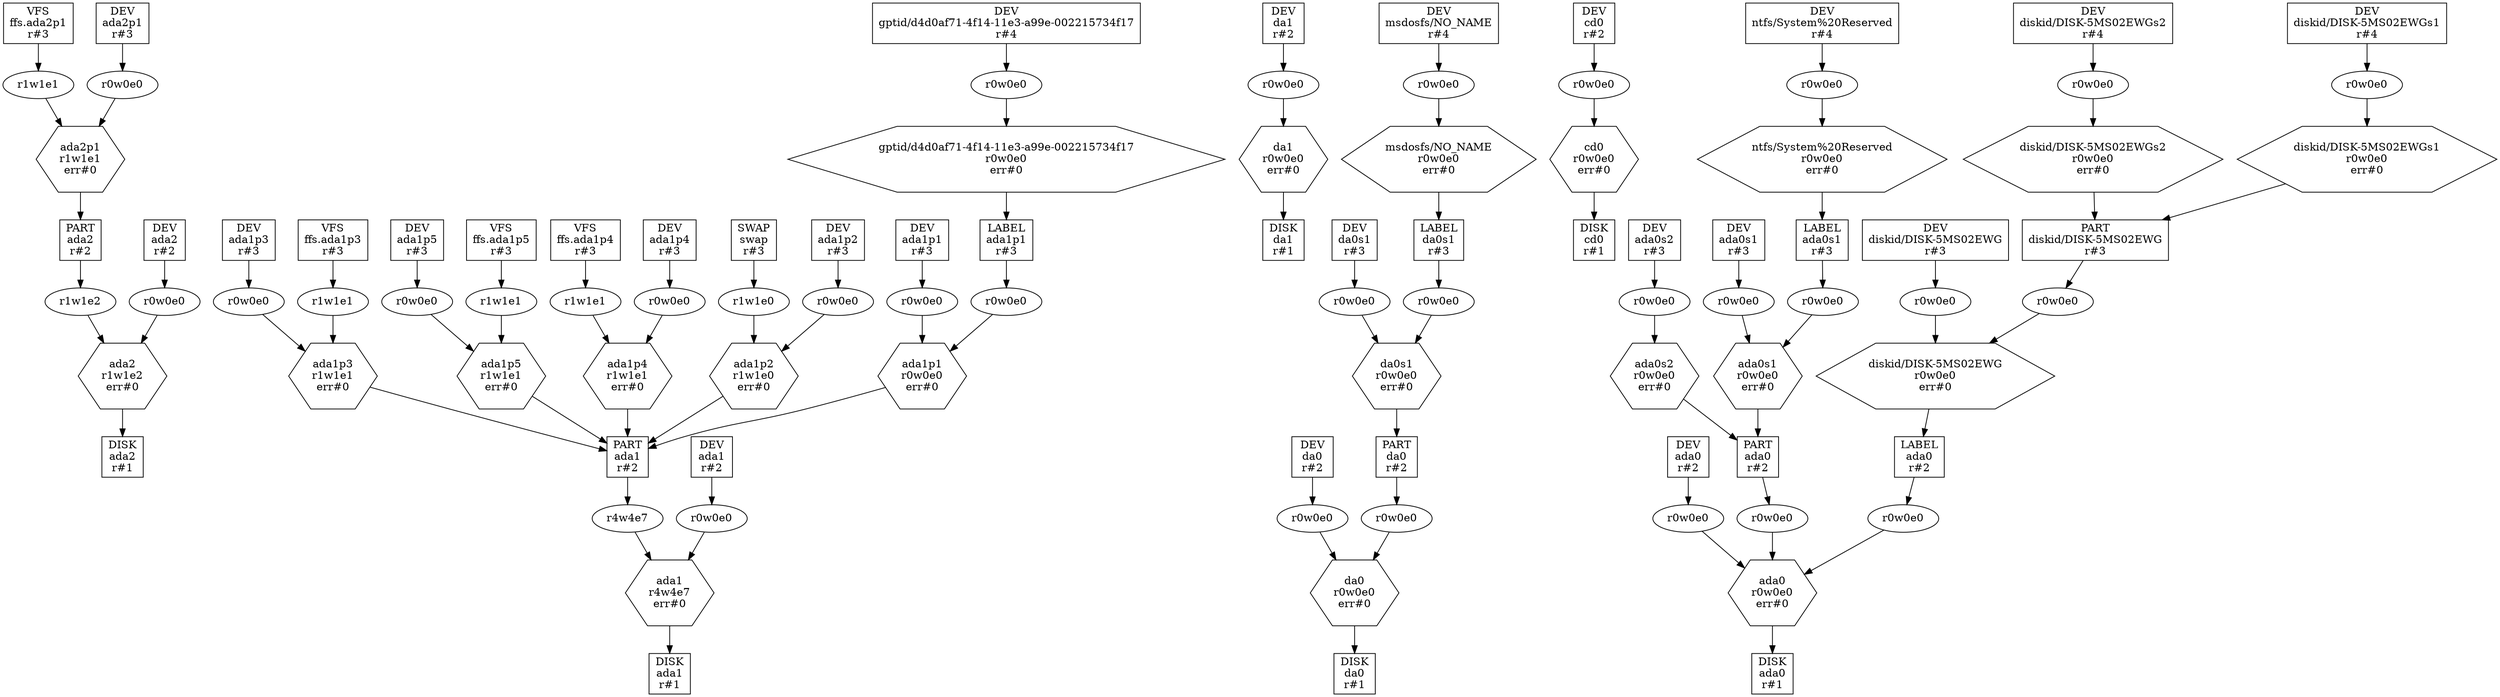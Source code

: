 digraph geom {
z0xfffff800045c0900 [shape=box,label="VFS\nffs.ada2p1\nr#3"];
z0xfffff8000452d800 [label="r1w1e1"];
z0xfffff8000452d800 -> z0xfffff800045bea00;
z0xfffff800045c0900 -> z0xfffff8000452d800;
z0xfffff800045f6800 [shape=box,label="VFS\nffs.ada1p4\nr#3"];
z0xfffff80004507900 [label="r1w1e1"];
z0xfffff80004507900 -> z0xfffff80004520800;
z0xfffff800045f6800 -> z0xfffff80004507900;
z0xfffff80004927200 [shape=box,label="VFS\nffs.ada1p3\nr#3"];
z0xfffff80004582c80 [label="r1w1e1"];
z0xfffff80004582c80 -> z0xfffff80004520a00;
z0xfffff80004927200 -> z0xfffff80004582c80;
z0xfffff800045f6100 [shape=box,label="VFS\nffs.ada1p5\nr#3"];
z0xfffff800045ae500 [label="r1w1e1"];
z0xfffff800045ae500 -> z0xfffff80004520600;
z0xfffff800045f6100 -> z0xfffff800045ae500;
z0xfffff800045f6600 [shape=box,label="SWAP\nswap\nr#3"];
z0xfffff800045ae080 [label="r1w1e0"];
z0xfffff800045ae080 -> z0xfffff80004520c00;
z0xfffff800045f6600 -> z0xfffff800045ae080;
z0xfffff8010ed01a00 [shape=box,label="DISK\nda1\nr#1"];
z0xfffff8010ed99700 [shape=hexagon,label="da1\nr0w0e0\nerr#0"];
z0xfffff8010ed99700 -> z0xfffff8010ed01a00;
z0xfffff8010ecf8700 [shape=box,label="DISK\nda0\nr#1"];
z0xfffff8010ec89200 [shape=hexagon,label="da0\nr0w0e0\nerr#0"];
z0xfffff8010ec89200 -> z0xfffff8010ecf8700;
z0xfffff800043dad00 [shape=box,label="DISK\ncd0\nr#1"];
z0xfffff800043dac00 [shape=hexagon,label="cd0\nr0w0e0\nerr#0"];
z0xfffff800043dac00 -> z0xfffff800043dad00;
z0xfffff80004520400 [shape=box,label="DISK\nada2\nr#1"];
z0xfffff80004520000 [shape=hexagon,label="ada2\nr1w1e2\nerr#0"];
z0xfffff80004520000 -> z0xfffff80004520400;
z0xfffff80004522900 [shape=box,label="DISK\nada1\nr#1"];
z0xfffff80004522800 [shape=hexagon,label="ada1\nr4w4e7\nerr#0"];
z0xfffff80004522800 -> z0xfffff80004522900;
z0xfffff80004522c00 [shape=box,label="DISK\nada0\nr#1"];
z0xfffff80004522b00 [shape=hexagon,label="ada0\nr0w0e0\nerr#0"];
z0xfffff80004522b00 -> z0xfffff80004522c00;
z0xfffff8010ec8a600 [shape=box,label="DEV\nmsdosfs/NO_NAME\nr#4"];
z0xfffff8010e08a580 [label="r0w0e0"];
z0xfffff8010e08a580 -> z0xfffff8010ecf8c00;
z0xfffff8010ec8a600 -> z0xfffff8010e08a580;
z0xfffff8010ee04c00 [shape=box,label="DEV\nda1\nr#2"];
z0xfffff800859a9e00 [label="r0w0e0"];
z0xfffff800859a9e00 -> z0xfffff8010ed99700;
z0xfffff8010ee04c00 -> z0xfffff800859a9e00;
z0xfffff8010ef0bb00 [shape=box,label="DEV\nda0s1\nr#3"];
z0xfffff800853c1080 [label="r0w0e0"];
z0xfffff800853c1080 -> z0xfffff8010ef14500;
z0xfffff8010ef0bb00 -> z0xfffff800853c1080;
z0xfffff8010ec82c00 [shape=box,label="DEV\nda0\nr#2"];
z0xfffff8010ef1e580 [label="r0w0e0"];
z0xfffff8010ef1e580 -> z0xfffff8010ec89200;
z0xfffff8010ec82c00 -> z0xfffff8010ef1e580;
z0xfffff800045bed00 [shape=box,label="DEV\nada2p1\nr#3"];
z0xfffff800045dc580 [label="r0w0e0"];
z0xfffff800045dc580 -> z0xfffff800045bea00;
z0xfffff800045bed00 -> z0xfffff800045dc580;
z0xfffff800045c1800 [shape=box,label="DEV\ngptid/d4d0af71-4f14-11e3-a99e-002215734f17\nr#4"];
z0xfffff8000452d080 [label="r0w0e0"];
z0xfffff8000452d080 -> z0xfffff800045c1500;
z0xfffff800045c1800 -> z0xfffff8000452d080;
z0xfffff800043da700 [shape=box,label="DEV\ndiskid/DISK-5MS02EWGs2\nr#4"];
z0xfffff8000452d180 [label="r0w0e0"];
z0xfffff8000452d180 -> z0xfffff800043da600;
z0xfffff800043da700 -> z0xfffff8000452d180;
z0xfffff8000457e500 [shape=box,label="DEV\ndiskid/DISK-5MS02EWGs1\nr#4"];
z0xfffff8000452d280 [label="r0w0e0"];
z0xfffff8000452d280 -> z0xfffff800043da800;
z0xfffff8000457e500 -> z0xfffff8000452d280;
z0xfffff800043dab00 [shape=box,label="DEV\nntfs/System%20Reserved\nr#4"];
z0xfffff8000452d380 [label="r0w0e0"];
z0xfffff8000452d380 -> z0xfffff8000457e600;
z0xfffff800043dab00 -> z0xfffff8000452d380;
z0xfffff800043dae00 [shape=box,label="DEV\ncd0\nr#2"];
z0xfffff8000452d480 [label="r0w0e0"];
z0xfffff8000452d480 -> z0xfffff800043dac00;
z0xfffff800043dae00 -> z0xfffff8000452d480;
z0xfffff80004520100 [shape=box,label="DEV\nada2\nr#2"];
z0xfffff8000452d600 [label="r0w0e0"];
z0xfffff8000452d600 -> z0xfffff80004520000;
z0xfffff80004520100 -> z0xfffff8000452d600;
z0xfffff80004520700 [shape=box,label="DEV\nada1p5\nr#3"];
z0xfffff8000452da80 [label="r0w0e0"];
z0xfffff8000452da80 -> z0xfffff80004520600;
z0xfffff80004520700 -> z0xfffff8000452da80;
z0xfffff80004520900 [shape=box,label="DEV\nada1p4\nr#3"];
z0xfffff8000452dc00 [label="r0w0e0"];
z0xfffff8000452dc00 -> z0xfffff80004520800;
z0xfffff80004520900 -> z0xfffff8000452dc00;
z0xfffff80004520b00 [shape=box,label="DEV\nada1p3\nr#3"];
z0xfffff8000452dd00 [label="r0w0e0"];
z0xfffff8000452dd00 -> z0xfffff80004520a00;
z0xfffff80004520b00 -> z0xfffff8000452dd00;
z0xfffff80004520d00 [shape=box,label="DEV\nada1p2\nr#3"];
z0xfffff8000452de00 [label="r0w0e0"];
z0xfffff8000452de00 -> z0xfffff80004520c00;
z0xfffff80004520d00 -> z0xfffff8000452de00;
z0xfffff80004521500 [shape=box,label="DEV\nada1p1\nr#3"];
z0xfffff8000452de80 [label="r0w0e0"];
z0xfffff8000452de80 -> z0xfffff80004520e00;
z0xfffff80004521500 -> z0xfffff8000452de80;
z0xfffff80004521900 [shape=box,label="DEV\ndiskid/DISK-5MS02EWG\nr#3"];
z0xfffff800045ae700 [label="r0w0e0"];
z0xfffff800045ae700 -> z0xfffff80004521600;
z0xfffff80004521900 -> z0xfffff800045ae700;
z0xfffff80004521b00 [shape=box,label="DEV\nada0s2\nr#3"];
z0xfffff8000458a680 [label="r0w0e0"];
z0xfffff8000458a680 -> z0xfffff80004521a00;
z0xfffff80004521b00 -> z0xfffff8000458a680;
z0xfffff80004521d00 [shape=box,label="DEV\nada0s1\nr#3"];
z0xfffff8000452f100 [label="r0w0e0"];
z0xfffff8000452f100 -> z0xfffff80004521c00;
z0xfffff80004521d00 -> z0xfffff8000452f100;
z0xfffff80004522a00 [shape=box,label="DEV\nada1\nr#2"];
z0xfffff8000452f580 [label="r0w0e0"];
z0xfffff8000452f580 -> z0xfffff80004522800;
z0xfffff80004522a00 -> z0xfffff8000452f580;
z0xfffff80004522e00 [shape=box,label="DEV\nada0\nr#2"];
z0xfffff8000441f900 [label="r0w0e0"];
z0xfffff8000441f900 -> z0xfffff80004522b00;
z0xfffff80004522e00 -> z0xfffff8000441f900;
z0xfffff80085fc4800 [shape=box,label="PART\nda0\nr#2"];
z0xfffff8010ef1e980 [label="r0w0e0"];
z0xfffff8010ef1e980 -> z0xfffff8010ec89200;
z0xfffff80085fc4800 -> z0xfffff8010ef1e980;
z0xfffff8010ef14500 [shape=hexagon,label="da0s1\nr0w0e0\nerr#0"];
z0xfffff8010ef14500 -> z0xfffff80085fc4800;
z0xfffff800045bec00 [shape=box,label="PART\nada2\nr#2"];
z0xfffff8000452d580 [label="r1w1e2"];
z0xfffff8000452d580 -> z0xfffff80004520000;
z0xfffff800045bec00 -> z0xfffff8000452d580;
z0xfffff800045bea00 [shape=hexagon,label="ada2p1\nr1w1e1\nerr#0"];
z0xfffff800045bea00 -> z0xfffff800045bec00;
z0xfffff800043da900 [shape=box,label="PART\ndiskid/DISK-5MS02EWG\nr#3"];
z0xfffff8000452e080 [label="r0w0e0"];
z0xfffff8000452e080 -> z0xfffff80004521600;
z0xfffff800043da900 -> z0xfffff8000452e080;
z0xfffff800043da600 [shape=hexagon,label="diskid/DISK-5MS02EWGs2\nr0w0e0\nerr#0"];
z0xfffff800043da600 -> z0xfffff800043da900;
z0xfffff800043da800 [shape=hexagon,label="diskid/DISK-5MS02EWGs1\nr0w0e0\nerr#0"];
z0xfffff800043da800 -> z0xfffff800043da900;
z0xfffff80004521800 [shape=box,label="PART\nada1\nr#2"];
z0xfffff8000452f480 [label="r4w4e7"];
z0xfffff8000452f480 -> z0xfffff80004522800;
z0xfffff80004521800 -> z0xfffff8000452f480;
z0xfffff80004520600 [shape=hexagon,label="ada1p5\nr1w1e1\nerr#0"];
z0xfffff80004520600 -> z0xfffff80004521800;
z0xfffff80004520800 [shape=hexagon,label="ada1p4\nr1w1e1\nerr#0"];
z0xfffff80004520800 -> z0xfffff80004521800;
z0xfffff80004520a00 [shape=hexagon,label="ada1p3\nr1w1e1\nerr#0"];
z0xfffff80004520a00 -> z0xfffff80004521800;
z0xfffff80004520c00 [shape=hexagon,label="ada1p2\nr1w1e0\nerr#0"];
z0xfffff80004520c00 -> z0xfffff80004521800;
z0xfffff80004520e00 [shape=hexagon,label="ada1p1\nr0w0e0\nerr#0"];
z0xfffff80004520e00 -> z0xfffff80004521800;
z0xfffff80004522600 [shape=box,label="PART\nada0\nr#2"];
z0xfffff8000441f880 [label="r0w0e0"];
z0xfffff8000441f880 -> z0xfffff80004522b00;
z0xfffff80004522600 -> z0xfffff8000441f880;
z0xfffff80004521a00 [shape=hexagon,label="ada0s2\nr0w0e0\nerr#0"];
z0xfffff80004521a00 -> z0xfffff80004522600;
z0xfffff80004521c00 [shape=hexagon,label="ada0s1\nr0w0e0\nerr#0"];
z0xfffff80004521c00 -> z0xfffff80004522600;
z0xfffff80004ff6c00 [shape=box,label="LABEL\nda0s1\nr#3"];
z0xfffff8010e0b3a00 [label="r0w0e0"];
z0xfffff8010e0b3a00 -> z0xfffff8010ef14500;
z0xfffff80004ff6c00 -> z0xfffff8010e0b3a00;
z0xfffff8010ecf8c00 [shape=hexagon,label="msdosfs/NO_NAME\nr0w0e0\nerr#0"];
z0xfffff8010ecf8c00 -> z0xfffff80004ff6c00;
z0xfffff800045c1600 [shape=box,label="LABEL\nada1p1\nr#3"];
z0xfffff8000452dd80 [label="r0w0e0"];
z0xfffff8000452dd80 -> z0xfffff80004520e00;
z0xfffff800045c1600 -> z0xfffff8000452dd80;
z0xfffff800045c1500 [shape=hexagon,label="gptid/d4d0af71-4f14-11e3-a99e-002215734f17\nr0w0e0\nerr#0"];
z0xfffff800045c1500 -> z0xfffff800045c1600;
z0xfffff8000457e700 [shape=box,label="LABEL\nada0s1\nr#3"];
z0xfffff8000452f000 [label="r0w0e0"];
z0xfffff8000452f000 -> z0xfffff80004521c00;
z0xfffff8000457e700 -> z0xfffff8000452f000;
z0xfffff8000457e600 [shape=hexagon,label="ntfs/System%20Reserved\nr0w0e0\nerr#0"];
z0xfffff8000457e600 -> z0xfffff8000457e700;
z0xfffff80004521700 [shape=box,label="LABEL\nada0\nr#2"];
z0xfffff8000452f500 [label="r0w0e0"];
z0xfffff8000452f500 -> z0xfffff80004522b00;
z0xfffff80004521700 -> z0xfffff8000452f500;
z0xfffff80004521600 [shape=hexagon,label="diskid/DISK-5MS02EWG\nr0w0e0\nerr#0"];
z0xfffff80004521600 -> z0xfffff80004521700;
}

